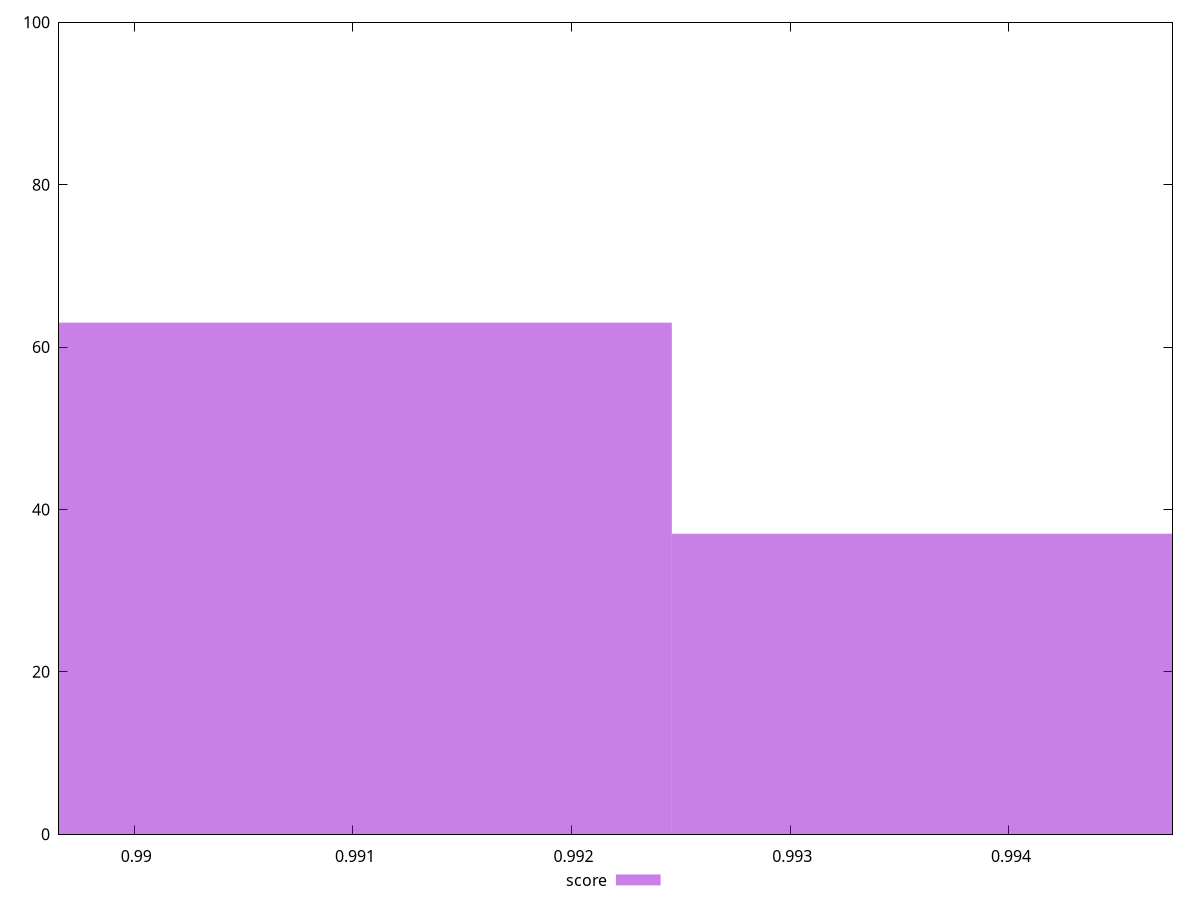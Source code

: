 reset

$score <<EOF
0.9951333312064987 37
0.9897831520064637 63
EOF

set key outside below
set boxwidth 0.005350179200034939
set xrange [0.9896559295246983:0.9947478220338701]
set yrange [0:100]
set style fill transparent solid 0.5 noborder
set terminal svg size 640, 490 enhanced background rgb 'white'
set output "report_00007_2020-12-11T15:55:29.892Z/first-cpu-idle/samples/pages+cached+nointeractive/score/histogram.svg"

plot $score title "score" with boxes

reset
